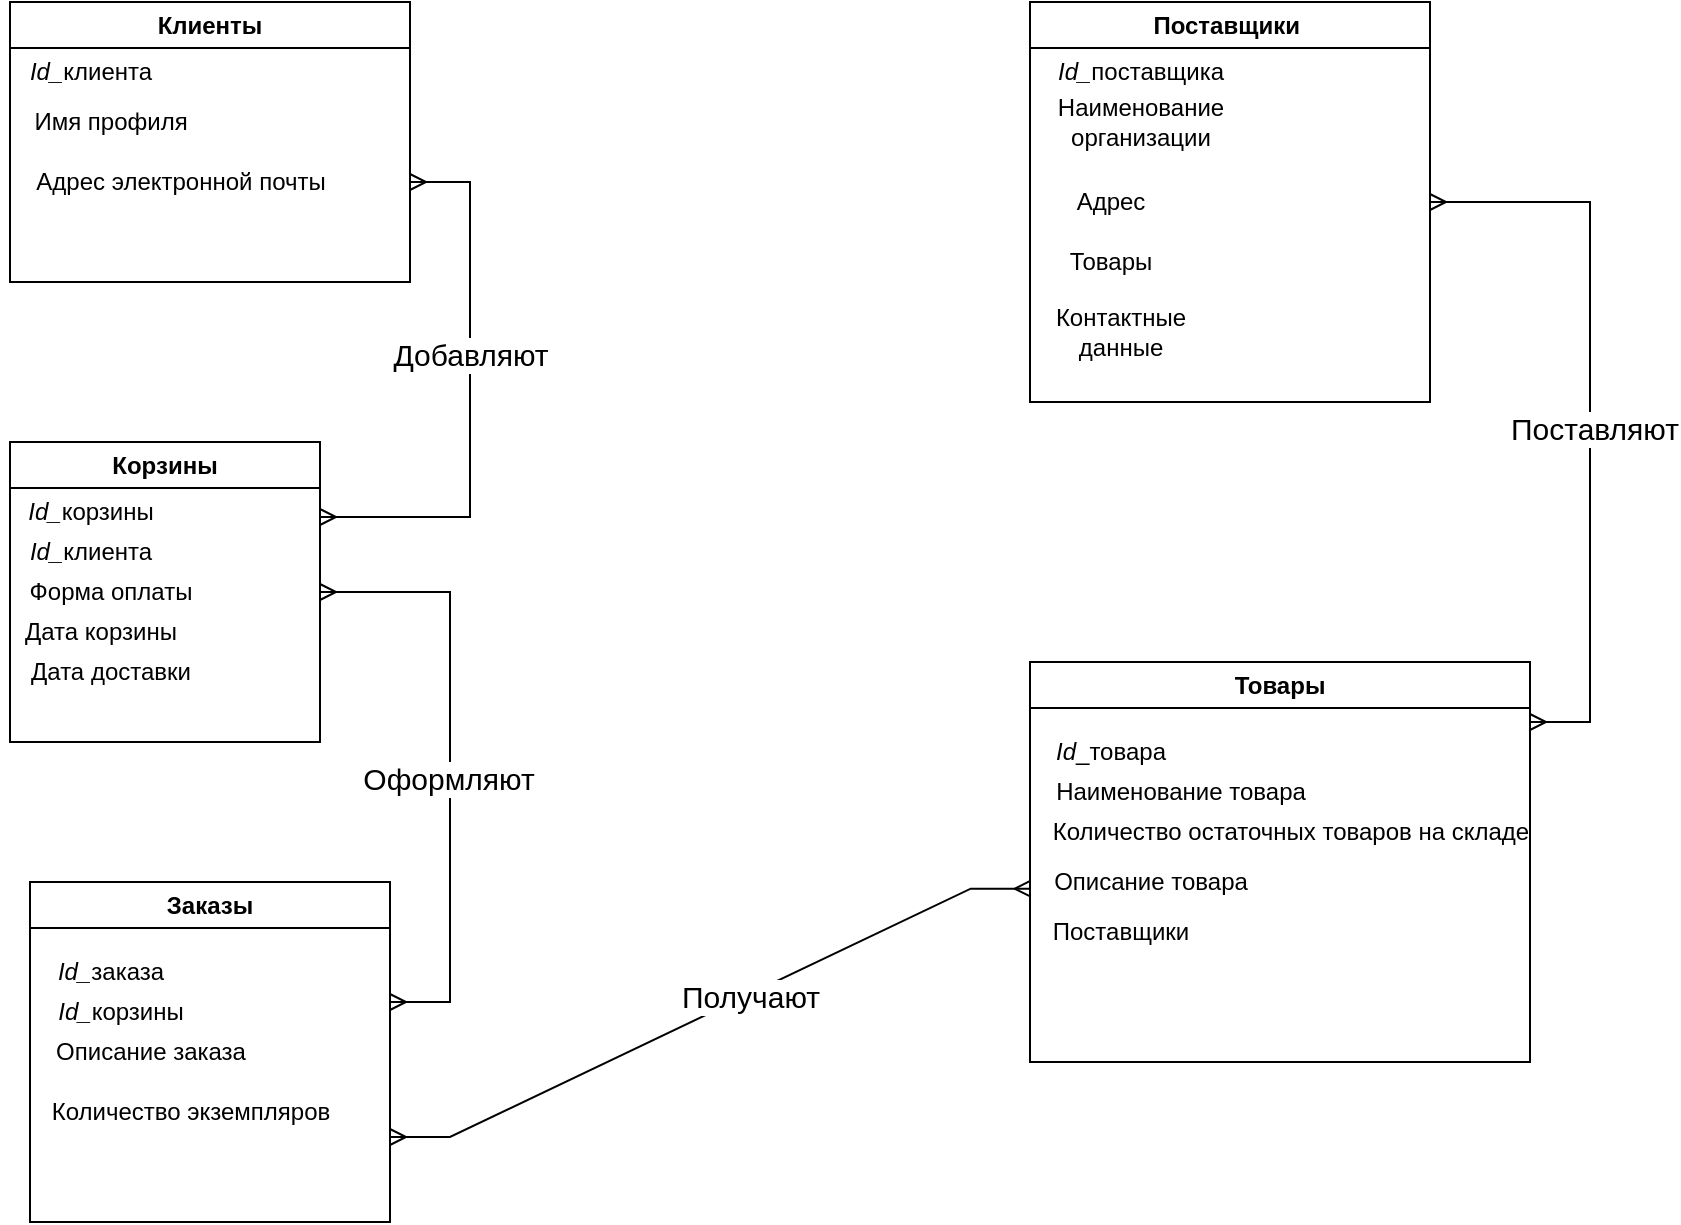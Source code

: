 <mxfile version="20.8.20" type="github">
  <diagram name="Страница 1" id="ID2CKPYPKNp0tQGRStyJ">
    <mxGraphModel dx="1393" dy="766" grid="1" gridSize="10" guides="1" tooltips="1" connect="1" arrows="1" fold="1" page="1" pageScale="1" pageWidth="827" pageHeight="1169" math="0" shadow="0">
      <root>
        <mxCell id="0" />
        <mxCell id="1" parent="0" />
        <mxCell id="yZwrlM3T3-xBs1Kv6TkN-33" value="" style="endArrow=classic;html=1;rounded=0;exitX=0.5;exitY=0;exitDx=0;exitDy=0;entryX=0.5;entryY=0;entryDx=0;entryDy=0;" parent="1" edge="1">
          <mxGeometry width="50" height="50" relative="1" as="geometry">
            <mxPoint x="95" y="560" as="sourcePoint" />
            <mxPoint x="95" y="560" as="targetPoint" />
            <Array as="points" />
          </mxGeometry>
        </mxCell>
        <mxCell id="te6IhhSMXkp1nojEugdk-16" value="Клиенты" style="swimlane;whiteSpace=wrap;html=1;" parent="1" vertex="1">
          <mxGeometry x="50" y="160" width="200" height="140" as="geometry" />
        </mxCell>
        <mxCell id="te6IhhSMXkp1nojEugdk-17" value="&lt;i&gt;Id_&lt;/i&gt;клиента" style="text;html=1;align=center;verticalAlign=middle;resizable=0;points=[];autosize=1;strokeColor=none;fillColor=none;" parent="te6IhhSMXkp1nojEugdk-16" vertex="1">
          <mxGeometry y="20" width="80" height="30" as="geometry" />
        </mxCell>
        <mxCell id="te6IhhSMXkp1nojEugdk-18" value="Имя профиля" style="text;html=1;align=center;verticalAlign=middle;resizable=0;points=[];autosize=1;strokeColor=none;fillColor=none;" parent="te6IhhSMXkp1nojEugdk-16" vertex="1">
          <mxGeometry y="45" width="100" height="30" as="geometry" />
        </mxCell>
        <mxCell id="te6IhhSMXkp1nojEugdk-20" value="Адрес электронной почты" style="text;html=1;align=center;verticalAlign=middle;resizable=0;points=[];autosize=1;strokeColor=none;fillColor=none;" parent="te6IhhSMXkp1nojEugdk-16" vertex="1">
          <mxGeometry y="75" width="170" height="30" as="geometry" />
        </mxCell>
        <mxCell id="te6IhhSMXkp1nojEugdk-22" value="Товары" style="swimlane;whiteSpace=wrap;html=1;" parent="1" vertex="1">
          <mxGeometry x="560" y="490" width="250" height="200" as="geometry" />
        </mxCell>
        <mxCell id="te6IhhSMXkp1nojEugdk-24" value="&lt;i style=&quot;border-color: var(--border-color);&quot;&gt;Id&lt;/i&gt;_товара&lt;br&gt;" style="text;html=1;align=center;verticalAlign=middle;resizable=0;points=[];autosize=1;strokeColor=none;fillColor=none;" parent="te6IhhSMXkp1nojEugdk-22" vertex="1">
          <mxGeometry y="30" width="80" height="30" as="geometry" />
        </mxCell>
        <mxCell id="te6IhhSMXkp1nojEugdk-25" value="Наименование товара" style="text;html=1;align=center;verticalAlign=middle;resizable=0;points=[];autosize=1;strokeColor=none;fillColor=none;" parent="te6IhhSMXkp1nojEugdk-22" vertex="1">
          <mxGeometry y="50" width="150" height="30" as="geometry" />
        </mxCell>
        <mxCell id="te6IhhSMXkp1nojEugdk-26" value="Количество остаточных товаров на складе" style="text;html=1;align=center;verticalAlign=middle;resizable=0;points=[];autosize=1;strokeColor=none;fillColor=none;" parent="te6IhhSMXkp1nojEugdk-22" vertex="1">
          <mxGeometry y="70" width="260" height="30" as="geometry" />
        </mxCell>
        <mxCell id="te6IhhSMXkp1nojEugdk-27" value="Описание товара" style="text;html=1;align=center;verticalAlign=middle;resizable=0;points=[];autosize=1;strokeColor=none;fillColor=none;" parent="te6IhhSMXkp1nojEugdk-22" vertex="1">
          <mxGeometry y="95" width="120" height="30" as="geometry" />
        </mxCell>
        <mxCell id="te6IhhSMXkp1nojEugdk-28" value="Поставщики" style="text;html=1;align=center;verticalAlign=middle;resizable=0;points=[];autosize=1;strokeColor=none;fillColor=none;" parent="te6IhhSMXkp1nojEugdk-22" vertex="1">
          <mxGeometry y="120" width="90" height="30" as="geometry" />
        </mxCell>
        <mxCell id="te6IhhSMXkp1nojEugdk-29" value="Поставщики&amp;nbsp;" style="swimlane;whiteSpace=wrap;html=1;" parent="1" vertex="1">
          <mxGeometry x="560" y="160" width="200" height="200" as="geometry" />
        </mxCell>
        <mxCell id="te6IhhSMXkp1nojEugdk-30" value="Наименование&lt;br/&gt;организации" style="text;html=1;align=center;verticalAlign=middle;resizable=0;points=[];autosize=1;strokeColor=none;fillColor=none;" parent="te6IhhSMXkp1nojEugdk-29" vertex="1">
          <mxGeometry y="40" width="110" height="40" as="geometry" />
        </mxCell>
        <mxCell id="te6IhhSMXkp1nojEugdk-32" value="Адрес" style="text;html=1;align=center;verticalAlign=middle;resizable=0;points=[];autosize=1;strokeColor=none;fillColor=none;" parent="te6IhhSMXkp1nojEugdk-29" vertex="1">
          <mxGeometry x="10" y="85" width="60" height="30" as="geometry" />
        </mxCell>
        <mxCell id="te6IhhSMXkp1nojEugdk-33" value="Товары" style="text;html=1;align=center;verticalAlign=middle;resizable=0;points=[];autosize=1;strokeColor=none;fillColor=none;" parent="te6IhhSMXkp1nojEugdk-29" vertex="1">
          <mxGeometry x="10" y="115" width="60" height="30" as="geometry" />
        </mxCell>
        <mxCell id="te6IhhSMXkp1nojEugdk-34" value="Контактные&lt;br/&gt;данные" style="text;html=1;align=center;verticalAlign=middle;resizable=0;points=[];autosize=1;strokeColor=none;fillColor=none;" parent="te6IhhSMXkp1nojEugdk-29" vertex="1">
          <mxGeometry y="145" width="90" height="40" as="geometry" />
        </mxCell>
        <mxCell id="XM-jcbQ4MXYHoMz9ajDf-1" value="&lt;i&gt;Id_&lt;/i&gt;поставщика" style="text;html=1;align=center;verticalAlign=middle;resizable=0;points=[];autosize=1;strokeColor=none;fillColor=none;" parent="te6IhhSMXkp1nojEugdk-29" vertex="1">
          <mxGeometry y="20" width="110" height="30" as="geometry" />
        </mxCell>
        <mxCell id="Oky8tQyvbUXhzafB2VN_-1" value="Корзины" style="swimlane;whiteSpace=wrap;html=1;" parent="1" vertex="1">
          <mxGeometry x="50" y="380" width="155" height="150" as="geometry" />
        </mxCell>
        <mxCell id="_lWh9LtP6iqVGxgOrkuz-1" value="&lt;i&gt;Id_&lt;/i&gt;корзины" style="text;html=1;align=center;verticalAlign=middle;resizable=0;points=[];autosize=1;strokeColor=none;fillColor=none;" parent="Oky8tQyvbUXhzafB2VN_-1" vertex="1">
          <mxGeometry x="-5" y="20" width="90" height="30" as="geometry" />
        </mxCell>
        <mxCell id="_lWh9LtP6iqVGxgOrkuz-5" value="&lt;i&gt;Id_&lt;/i&gt;клиента" style="text;html=1;align=center;verticalAlign=middle;resizable=0;points=[];autosize=1;strokeColor=none;fillColor=none;" parent="Oky8tQyvbUXhzafB2VN_-1" vertex="1">
          <mxGeometry y="40" width="80" height="30" as="geometry" />
        </mxCell>
        <mxCell id="_lWh9LtP6iqVGxgOrkuz-6" value="Форма оплаты" style="text;html=1;align=center;verticalAlign=middle;resizable=0;points=[];autosize=1;strokeColor=none;fillColor=none;" parent="Oky8tQyvbUXhzafB2VN_-1" vertex="1">
          <mxGeometry y="60" width="100" height="30" as="geometry" />
        </mxCell>
        <mxCell id="_lWh9LtP6iqVGxgOrkuz-7" value="Дата корзины" style="text;html=1;align=center;verticalAlign=middle;resizable=0;points=[];autosize=1;strokeColor=none;fillColor=none;" parent="Oky8tQyvbUXhzafB2VN_-1" vertex="1">
          <mxGeometry x="-5" y="80" width="100" height="30" as="geometry" />
        </mxCell>
        <mxCell id="_lWh9LtP6iqVGxgOrkuz-8" value="Дата доставки" style="text;html=1;align=center;verticalAlign=middle;resizable=0;points=[];autosize=1;strokeColor=none;fillColor=none;" parent="Oky8tQyvbUXhzafB2VN_-1" vertex="1">
          <mxGeometry y="100" width="100" height="30" as="geometry" />
        </mxCell>
        <mxCell id="Oky8tQyvbUXhzafB2VN_-2" value="Заказы" style="swimlane;whiteSpace=wrap;html=1;" parent="1" vertex="1">
          <mxGeometry x="60" y="600" width="180" height="170" as="geometry" />
        </mxCell>
        <mxCell id="_lWh9LtP6iqVGxgOrkuz-4" value="&lt;i&gt;Id_&lt;/i&gt;заказа" style="text;html=1;align=center;verticalAlign=middle;resizable=0;points=[];autosize=1;strokeColor=none;fillColor=none;" parent="Oky8tQyvbUXhzafB2VN_-2" vertex="1">
          <mxGeometry y="30" width="80" height="30" as="geometry" />
        </mxCell>
        <mxCell id="_lWh9LtP6iqVGxgOrkuz-2" value="Описание заказа" style="text;html=1;align=center;verticalAlign=middle;resizable=0;points=[];autosize=1;strokeColor=none;fillColor=none;" parent="Oky8tQyvbUXhzafB2VN_-2" vertex="1">
          <mxGeometry y="70" width="120" height="30" as="geometry" />
        </mxCell>
        <mxCell id="_lWh9LtP6iqVGxgOrkuz-3" value="Количество экземпляров" style="text;html=1;align=center;verticalAlign=middle;resizable=0;points=[];autosize=1;strokeColor=none;fillColor=none;" parent="Oky8tQyvbUXhzafB2VN_-2" vertex="1">
          <mxGeometry y="100" width="160" height="30" as="geometry" />
        </mxCell>
        <mxCell id="C2lc37-daSnGLhdb1Vy5-1" value="&lt;i&gt;Id_&lt;/i&gt;корзины" style="text;html=1;align=center;verticalAlign=middle;resizable=0;points=[];autosize=1;strokeColor=none;fillColor=none;" vertex="1" parent="Oky8tQyvbUXhzafB2VN_-2">
          <mxGeometry y="50" width="90" height="30" as="geometry" />
        </mxCell>
        <mxCell id="Oky8tQyvbUXhzafB2VN_-4" value="" style="edgeStyle=entityRelationEdgeStyle;fontSize=12;html=1;endArrow=ERmany;startArrow=ERmany;rounded=0;entryX=1;entryY=0.5;entryDx=0;entryDy=0;" parent="1" target="te6IhhSMXkp1nojEugdk-29" edge="1">
          <mxGeometry width="100" height="100" relative="1" as="geometry">
            <mxPoint x="810" y="520" as="sourcePoint" />
            <mxPoint x="640" y="380" as="targetPoint" />
          </mxGeometry>
        </mxCell>
        <mxCell id="Oky8tQyvbUXhzafB2VN_-6" value="&lt;font style=&quot;font-size: 15px;&quot;&gt;Поставляют&lt;/font&gt;" style="edgeLabel;html=1;align=center;verticalAlign=middle;resizable=0;points=[];" parent="Oky8tQyvbUXhzafB2VN_-4" vertex="1" connectable="0">
          <mxGeometry x="-0.041" y="-2" relative="1" as="geometry">
            <mxPoint as="offset" />
          </mxGeometry>
        </mxCell>
        <mxCell id="Oky8tQyvbUXhzafB2VN_-5" value="" style="edgeStyle=entityRelationEdgeStyle;fontSize=12;html=1;endArrow=ERmany;startArrow=ERmany;rounded=0;entryX=1;entryY=0.75;entryDx=0;entryDy=0;exitX=0.003;exitY=0.611;exitDx=0;exitDy=0;exitPerimeter=0;" parent="1" source="te6IhhSMXkp1nojEugdk-27" target="Oky8tQyvbUXhzafB2VN_-2" edge="1">
          <mxGeometry width="100" height="100" relative="1" as="geometry">
            <mxPoint x="520" y="580" as="sourcePoint" />
            <mxPoint x="660" y="790" as="targetPoint" />
          </mxGeometry>
        </mxCell>
        <mxCell id="Oky8tQyvbUXhzafB2VN_-7" value="Получают" style="edgeLabel;html=1;align=center;verticalAlign=middle;resizable=0;points=[];fontSize=15;" parent="Oky8tQyvbUXhzafB2VN_-5" vertex="1" connectable="0">
          <mxGeometry x="-0.124" y="1" relative="1" as="geometry">
            <mxPoint as="offset" />
          </mxGeometry>
        </mxCell>
        <mxCell id="Oky8tQyvbUXhzafB2VN_-9" value="" style="edgeStyle=entityRelationEdgeStyle;fontSize=12;html=1;endArrow=ERmany;startArrow=ERmany;rounded=0;entryX=1;entryY=0.5;entryDx=0;entryDy=0;" parent="1" target="Oky8tQyvbUXhzafB2VN_-1" edge="1">
          <mxGeometry width="100" height="100" relative="1" as="geometry">
            <mxPoint x="240" y="660" as="sourcePoint" />
            <mxPoint x="60" y="580" as="targetPoint" />
          </mxGeometry>
        </mxCell>
        <mxCell id="Oky8tQyvbUXhzafB2VN_-11" value="Оформляют" style="edgeLabel;html=1;align=center;verticalAlign=middle;resizable=0;points=[];fontSize=15;" parent="Oky8tQyvbUXhzafB2VN_-9" vertex="1" connectable="0">
          <mxGeometry x="-0.053" y="1" relative="1" as="geometry">
            <mxPoint as="offset" />
          </mxGeometry>
        </mxCell>
        <mxCell id="Oky8tQyvbUXhzafB2VN_-12" value="" style="edgeStyle=entityRelationEdgeStyle;fontSize=12;html=1;endArrow=ERmany;startArrow=ERmany;rounded=0;entryX=1;entryY=0.25;entryDx=0;entryDy=0;" parent="1" target="Oky8tQyvbUXhzafB2VN_-1" edge="1">
          <mxGeometry width="100" height="100" relative="1" as="geometry">
            <mxPoint x="250" y="250" as="sourcePoint" />
            <mxPoint x="460" y="440" as="targetPoint" />
          </mxGeometry>
        </mxCell>
        <mxCell id="Oky8tQyvbUXhzafB2VN_-13" value="Добавляют" style="edgeLabel;html=1;align=center;verticalAlign=middle;resizable=0;points=[];fontSize=15;" parent="Oky8tQyvbUXhzafB2VN_-12" vertex="1" connectable="0">
          <mxGeometry x="-0.153" relative="1" as="geometry">
            <mxPoint as="offset" />
          </mxGeometry>
        </mxCell>
      </root>
    </mxGraphModel>
  </diagram>
</mxfile>

